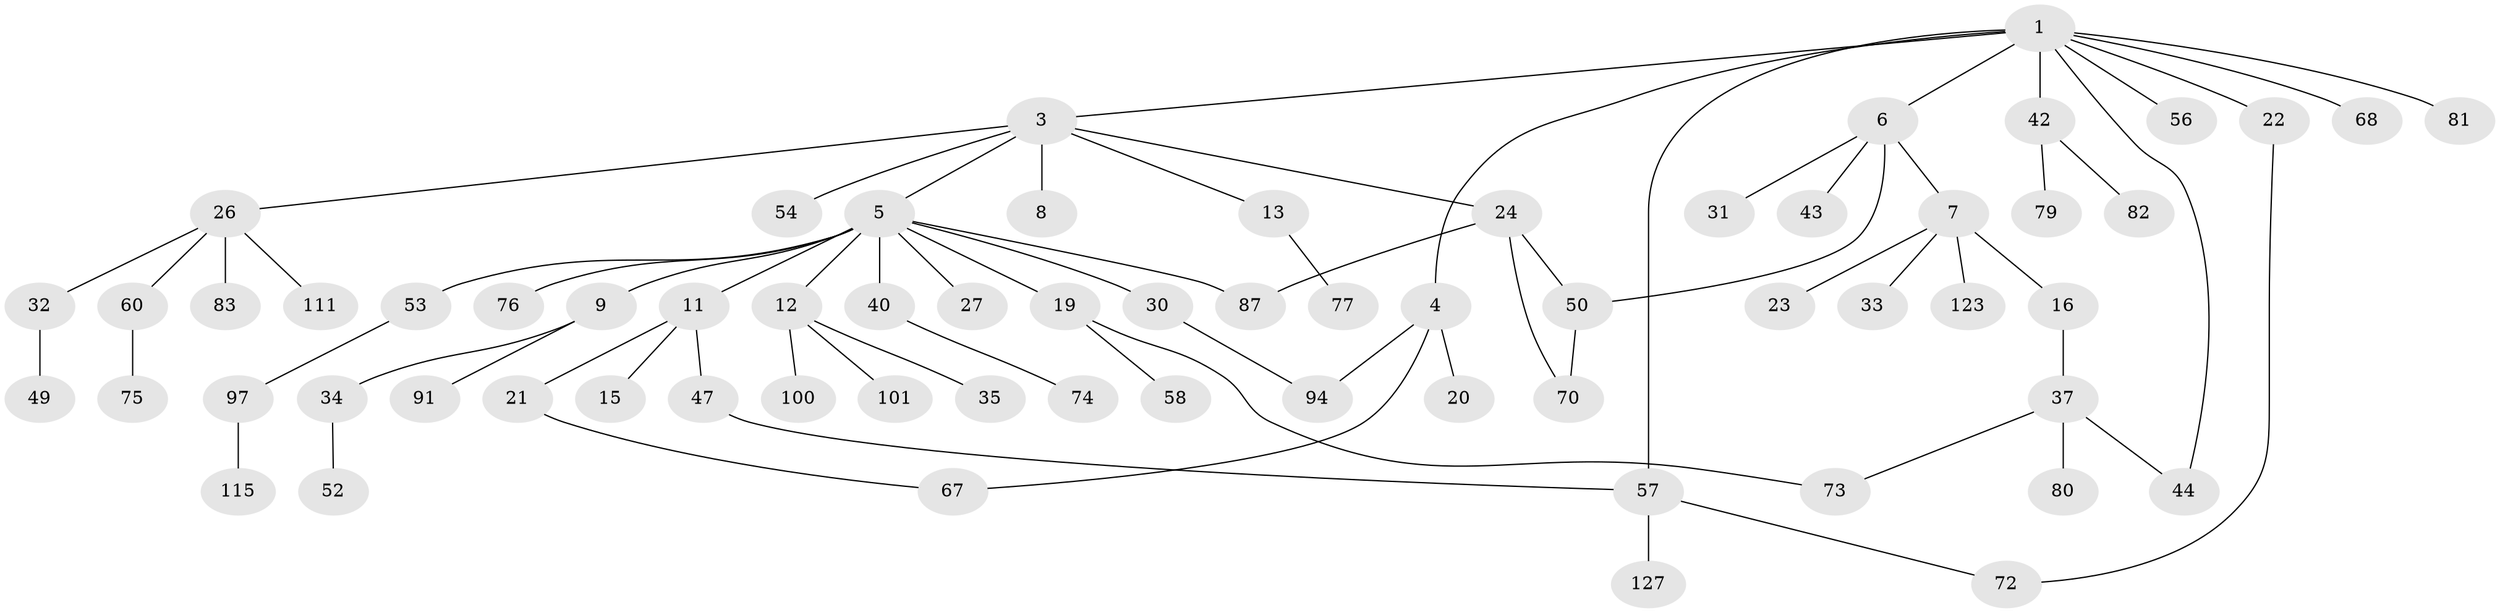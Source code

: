 // original degree distribution, {5: 0.03007518796992481, 6: 0.015037593984962405, 7: 0.007518796992481203, 4: 0.09774436090225563, 9: 0.007518796992481203, 1: 0.42105263157894735, 2: 0.2857142857142857, 3: 0.13533834586466165}
// Generated by graph-tools (version 1.1) at 2025/13/03/09/25 04:13:39]
// undirected, 66 vertices, 74 edges
graph export_dot {
graph [start="1"]
  node [color=gray90,style=filled];
  1 [super="+92+2+14"];
  3;
  4 [super="+39"];
  5 [super="+17"];
  6 [super="+10"];
  7;
  8;
  9 [super="+28"];
  11;
  12 [super="+25+119"];
  13;
  15;
  16;
  19 [super="+55"];
  20;
  21;
  22;
  23;
  24 [super="+45+71+78+59"];
  26 [super="+29+36"];
  27;
  30 [super="+48+118"];
  31 [super="+103"];
  32 [super="+93+66+64"];
  33;
  34;
  35;
  37 [super="+65+63"];
  40 [super="+109"];
  42 [super="+69"];
  43;
  44 [super="+126+116"];
  47;
  49 [super="+107"];
  50 [super="+62"];
  52;
  53 [super="+112+120"];
  54;
  56;
  57 [super="+88"];
  58;
  60;
  67;
  68;
  70;
  72;
  73;
  74;
  75;
  76 [super="+106"];
  77;
  79;
  80;
  81 [super="+125"];
  82 [super="+117+108"];
  83 [super="+89"];
  87;
  91;
  94 [super="+95"];
  97;
  100 [super="+131"];
  101;
  111;
  115;
  123;
  127;
  1 -- 4;
  1 -- 42;
  1 -- 3;
  1 -- 6;
  1 -- 22;
  1 -- 56;
  1 -- 44;
  1 -- 81;
  1 -- 68;
  1 -- 57 [weight=2];
  3 -- 5;
  3 -- 8;
  3 -- 13;
  3 -- 24;
  3 -- 26;
  3 -- 54;
  4 -- 20;
  4 -- 67;
  4 -- 94;
  5 -- 9;
  5 -- 11;
  5 -- 12 [weight=2];
  5 -- 19;
  5 -- 27;
  5 -- 30;
  5 -- 76;
  5 -- 53;
  5 -- 87;
  5 -- 40;
  6 -- 7;
  6 -- 50;
  6 -- 43;
  6 -- 31;
  7 -- 16;
  7 -- 23;
  7 -- 33;
  7 -- 123;
  9 -- 34;
  9 -- 91;
  11 -- 15;
  11 -- 21;
  11 -- 47;
  12 -- 35;
  12 -- 100;
  12 -- 101;
  13 -- 77;
  16 -- 37;
  19 -- 73;
  19 -- 58;
  21 -- 67;
  22 -- 72;
  24 -- 87;
  24 -- 70;
  24 -- 50;
  26 -- 32;
  26 -- 83;
  26 -- 60;
  26 -- 111;
  30 -- 94;
  32 -- 49;
  34 -- 52;
  37 -- 80;
  37 -- 73;
  37 -- 44;
  40 -- 74;
  42 -- 82;
  42 -- 79;
  47 -- 57;
  50 -- 70;
  53 -- 97;
  57 -- 72;
  57 -- 127;
  60 -- 75;
  97 -- 115;
}
